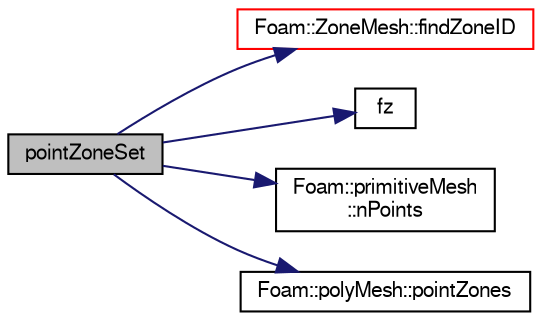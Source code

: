 digraph "pointZoneSet"
{
  bgcolor="transparent";
  edge [fontname="FreeSans",fontsize="10",labelfontname="FreeSans",labelfontsize="10"];
  node [fontname="FreeSans",fontsize="10",shape=record];
  rankdir="LR";
  Node1 [label="pointZoneSet",height=0.2,width=0.4,color="black", fillcolor="grey75", style="filled" fontcolor="black"];
  Node1 -> Node2 [color="midnightblue",fontsize="10",style="solid",fontname="FreeSans"];
  Node2 [label="Foam::ZoneMesh::findZoneID",height=0.2,width=0.4,color="red",URL="$a02823.html#a09614eb35eb88968e053707fde62f274",tooltip="Find zone index given a name. "];
  Node1 -> Node3 [color="midnightblue",fontsize="10",style="solid",fontname="FreeSans"];
  Node3 [label="fz",height=0.2,width=0.4,color="black",URL="$a03569.html#a780114b8c3978e053e975e2b4321949b"];
  Node1 -> Node4 [color="midnightblue",fontsize="10",style="solid",fontname="FreeSans"];
  Node4 [label="Foam::primitiveMesh\l::nPoints",height=0.2,width=0.4,color="black",URL="$a01911.html#a9927abeba2c8506177084d644b6e573a"];
  Node1 -> Node5 [color="midnightblue",fontsize="10",style="solid",fontname="FreeSans"];
  Node5 [label="Foam::polyMesh::pointZones",height=0.2,width=0.4,color="black",URL="$a01861.html#ab7517d5048893d8d419f9b9bd047ce0f",tooltip="Return point zone mesh. "];
}
